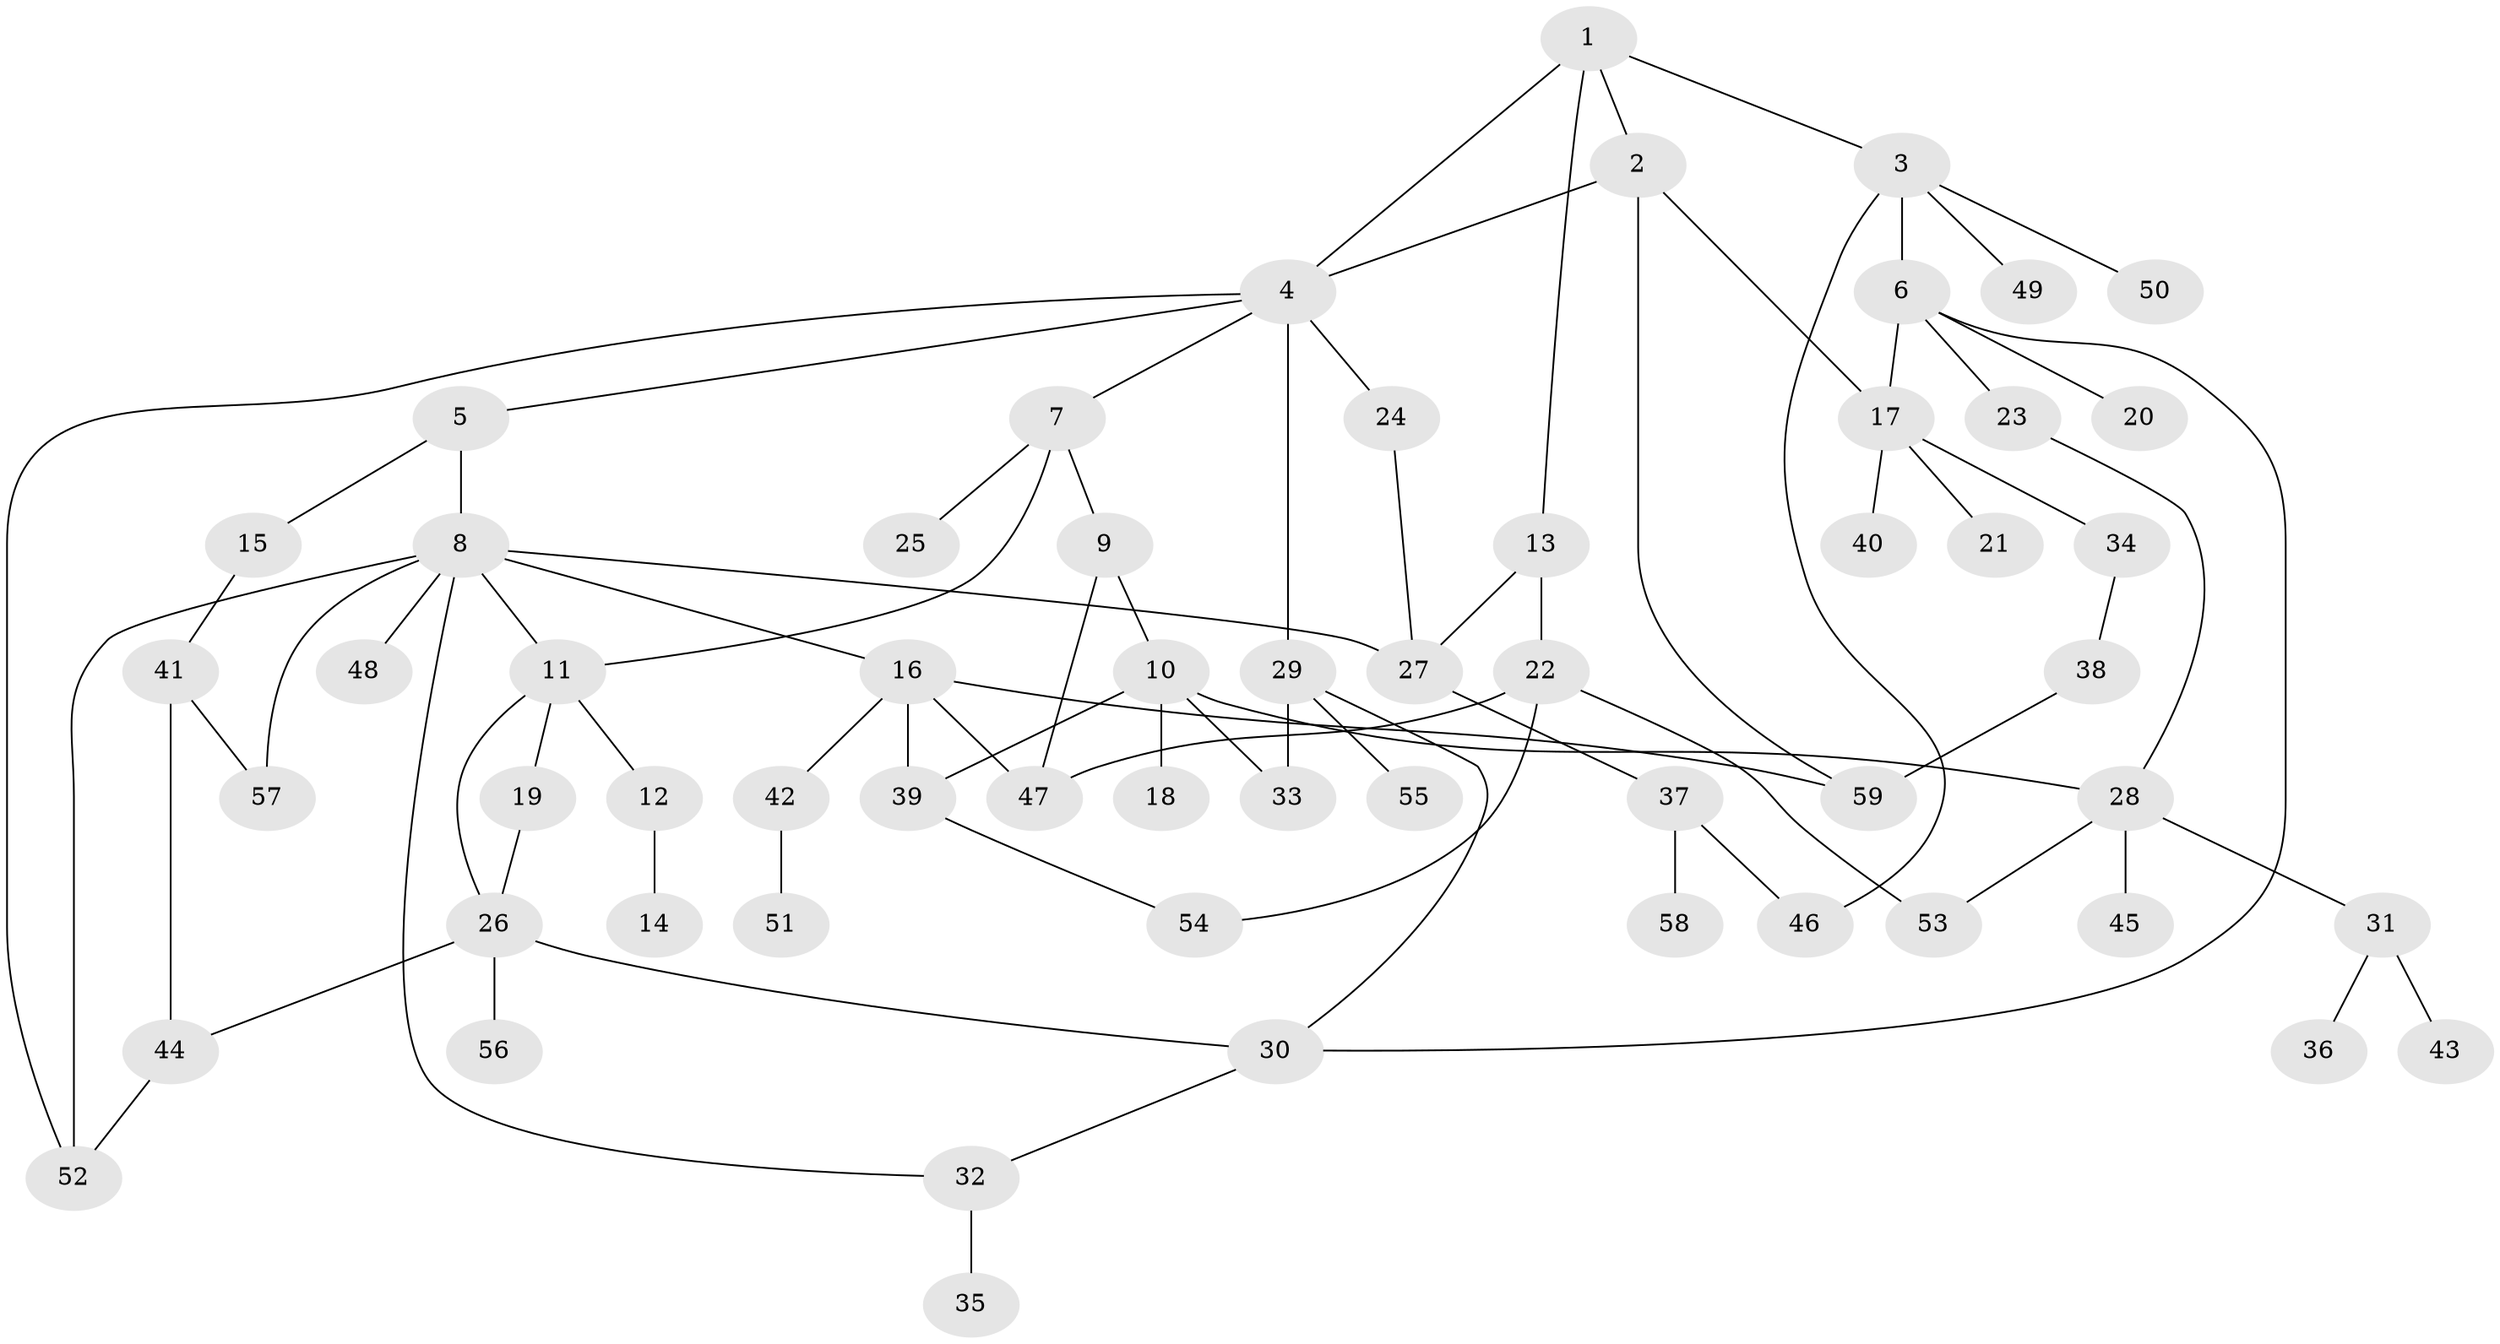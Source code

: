 // Generated by graph-tools (version 1.1) at 2025/34/03/09/25 02:34:32]
// undirected, 59 vertices, 81 edges
graph export_dot {
graph [start="1"]
  node [color=gray90,style=filled];
  1;
  2;
  3;
  4;
  5;
  6;
  7;
  8;
  9;
  10;
  11;
  12;
  13;
  14;
  15;
  16;
  17;
  18;
  19;
  20;
  21;
  22;
  23;
  24;
  25;
  26;
  27;
  28;
  29;
  30;
  31;
  32;
  33;
  34;
  35;
  36;
  37;
  38;
  39;
  40;
  41;
  42;
  43;
  44;
  45;
  46;
  47;
  48;
  49;
  50;
  51;
  52;
  53;
  54;
  55;
  56;
  57;
  58;
  59;
  1 -- 2;
  1 -- 3;
  1 -- 13;
  1 -- 4;
  2 -- 4;
  2 -- 17;
  2 -- 59;
  3 -- 6;
  3 -- 46;
  3 -- 49;
  3 -- 50;
  4 -- 5;
  4 -- 7;
  4 -- 24;
  4 -- 29;
  4 -- 52;
  5 -- 8;
  5 -- 15;
  6 -- 20;
  6 -- 23;
  6 -- 30;
  6 -- 17;
  7 -- 9;
  7 -- 25;
  7 -- 11;
  8 -- 11;
  8 -- 16;
  8 -- 32;
  8 -- 48;
  8 -- 57;
  8 -- 27;
  8 -- 52;
  9 -- 10;
  9 -- 47;
  10 -- 18;
  10 -- 33;
  10 -- 39;
  10 -- 28;
  11 -- 12;
  11 -- 19;
  11 -- 26;
  12 -- 14;
  13 -- 22;
  13 -- 27;
  15 -- 41;
  16 -- 42;
  16 -- 47;
  16 -- 59;
  16 -- 39;
  17 -- 21;
  17 -- 34;
  17 -- 40;
  19 -- 26;
  22 -- 47;
  22 -- 53;
  22 -- 54;
  23 -- 28;
  24 -- 27;
  26 -- 44;
  26 -- 56;
  26 -- 30;
  27 -- 37;
  28 -- 31;
  28 -- 45;
  28 -- 53;
  29 -- 55;
  29 -- 30;
  29 -- 33;
  30 -- 32;
  31 -- 36;
  31 -- 43;
  32 -- 35;
  34 -- 38;
  37 -- 58;
  37 -- 46;
  38 -- 59;
  39 -- 54;
  41 -- 57;
  41 -- 44;
  42 -- 51;
  44 -- 52;
}
